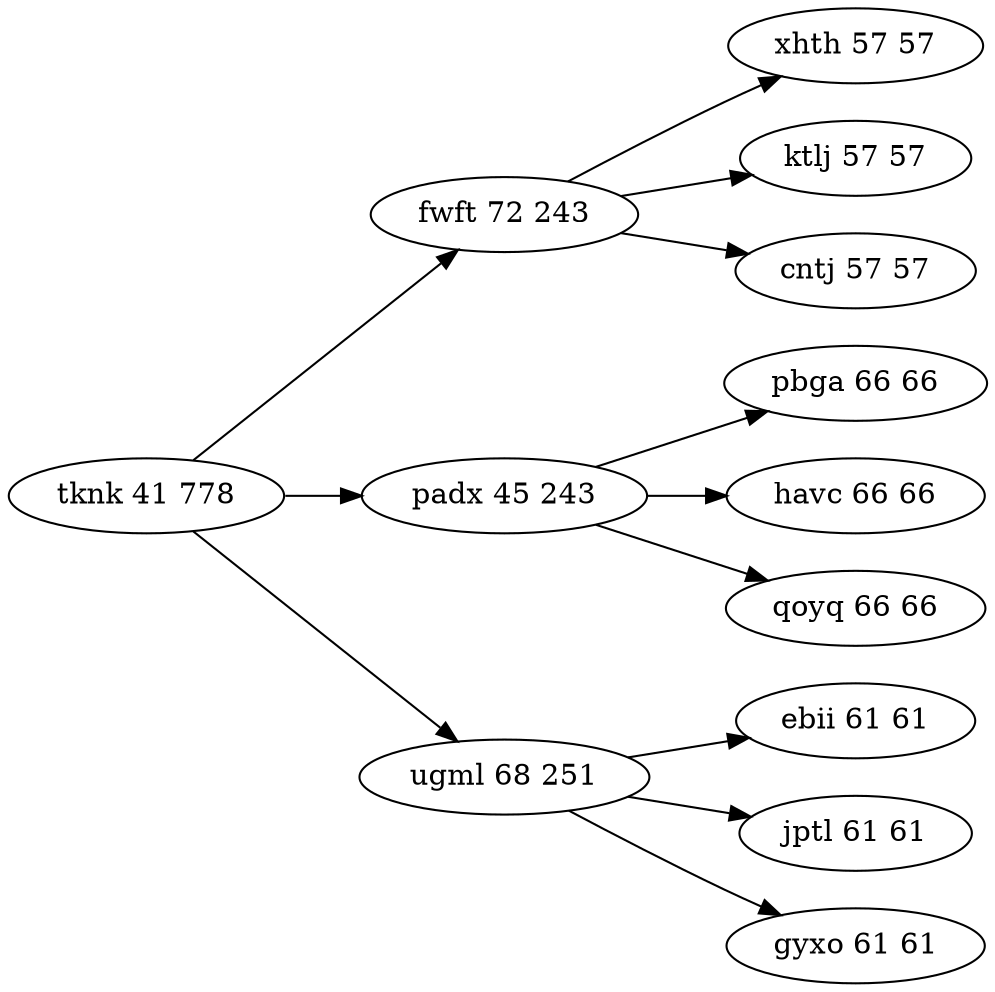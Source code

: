 digraph day7 {
rankdir=LR;
pbga [label="pbga 66 66"];
xhth [label="xhth 57 57"];
ebii [label="ebii 61 61"];
havc [label="havc 66 66"];
ktlj [label="ktlj 57 57"];
fwft [label="fwft 72 243"];
qoyq [label="qoyq 66 66"];
padx [label="padx 45 243"];
tknk [label="tknk 41 778"];
jptl [label="jptl 61 61"];
ugml [label="ugml 68 251"];
gyxo [label="gyxo 61 61"];
cntj [label="cntj 57 57"];
fwft->ktlj;
fwft->cntj;
fwft->xhth;
padx->pbga;
padx->havc;
padx->qoyq;
tknk->ugml;
tknk->padx;
tknk->fwft;
ugml->gyxo;
ugml->ebii;
ugml->jptl;
}
